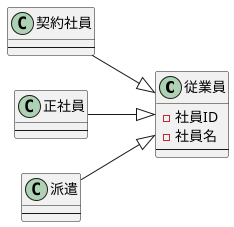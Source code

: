 @startuml 雇用形態
left to right direction
class 従業員{
- 社員ID
- 社員名
---
}
class 契約社員{
---
}
class 正社員{
---
}
class 派遣{
---
}
契約社員 --|> 従業員
正社員 --|> 従業員
派遣 --|> 従業員
@enduml